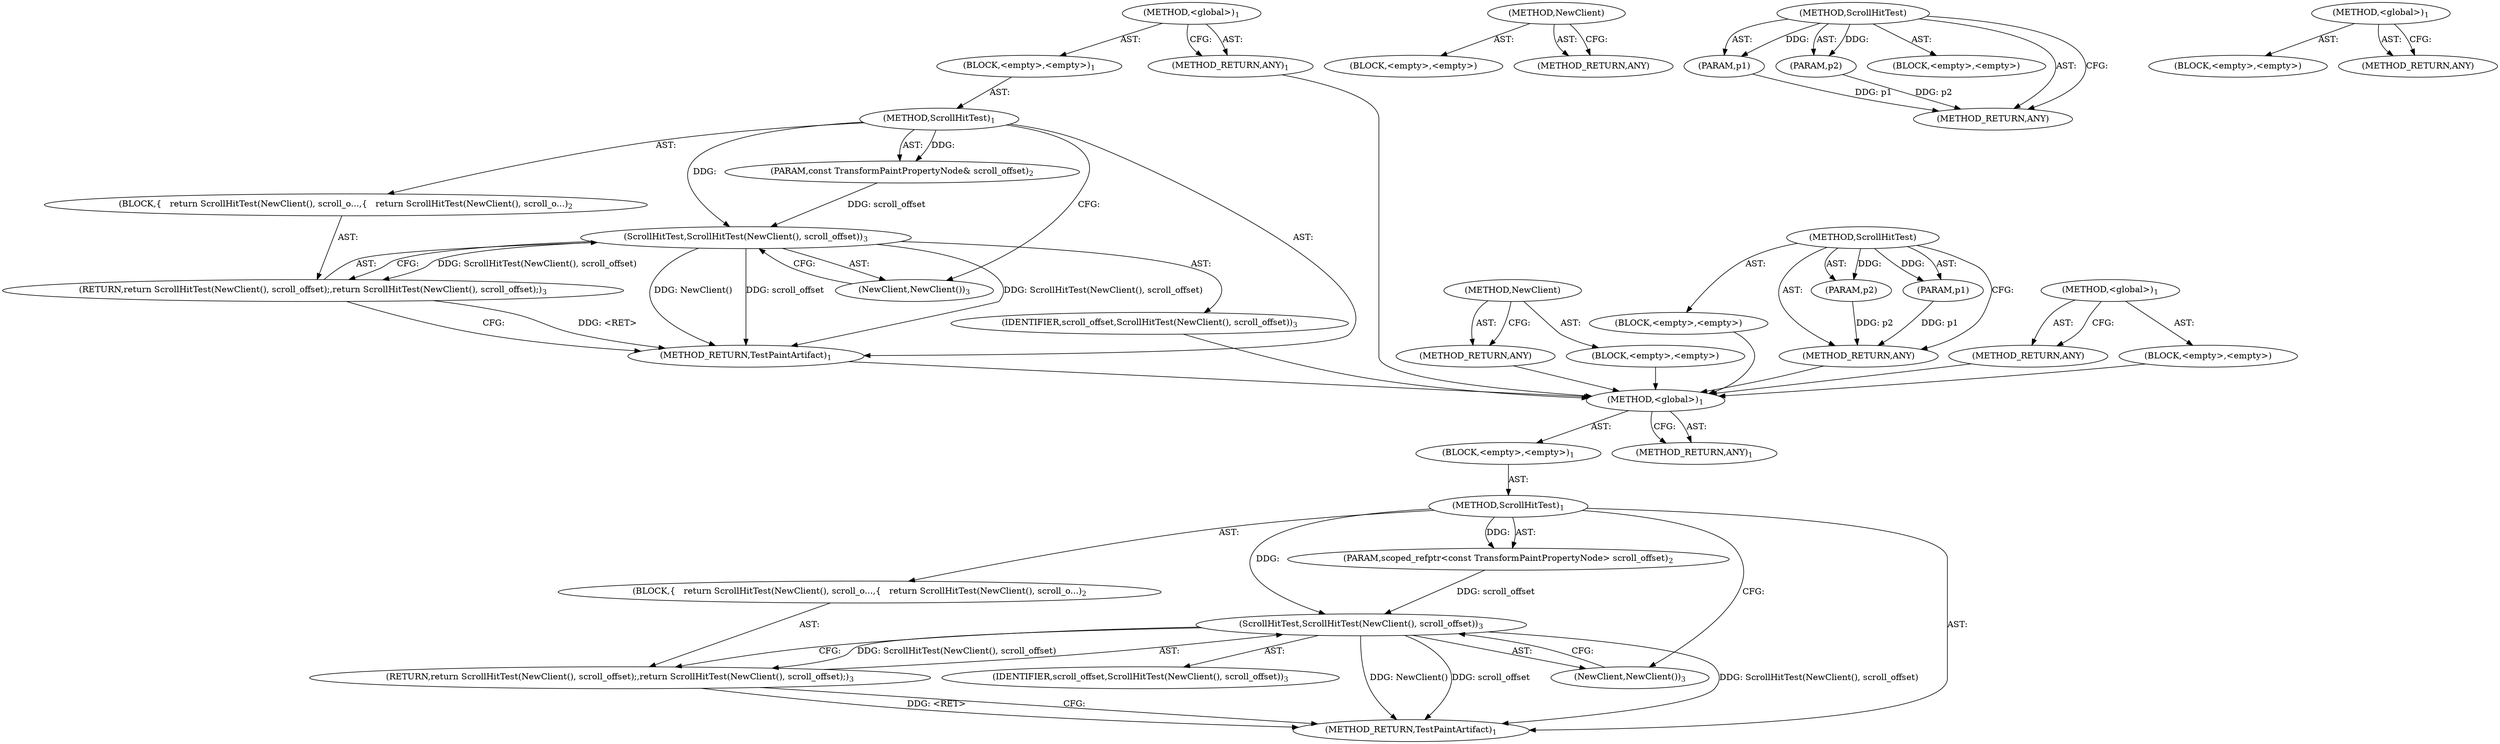 digraph "&lt;global&gt;" {
vulnerable_6 [label=<(METHOD,&lt;global&gt;)<SUB>1</SUB>>];
vulnerable_7 [label=<(BLOCK,&lt;empty&gt;,&lt;empty&gt;)<SUB>1</SUB>>];
vulnerable_8 [label=<(METHOD,ScrollHitTest)<SUB>1</SUB>>];
vulnerable_9 [label=<(PARAM,scoped_refptr&lt;const TransformPaintPropertyNode&gt; scroll_offset)<SUB>2</SUB>>];
vulnerable_10 [label=<(BLOCK,{
   return ScrollHitTest(NewClient(), scroll_o...,{
   return ScrollHitTest(NewClient(), scroll_o...)<SUB>2</SUB>>];
vulnerable_11 [label=<(RETURN,return ScrollHitTest(NewClient(), scroll_offset);,return ScrollHitTest(NewClient(), scroll_offset);)<SUB>3</SUB>>];
vulnerable_12 [label=<(ScrollHitTest,ScrollHitTest(NewClient(), scroll_offset))<SUB>3</SUB>>];
vulnerable_13 [label=<(NewClient,NewClient())<SUB>3</SUB>>];
vulnerable_14 [label=<(IDENTIFIER,scroll_offset,ScrollHitTest(NewClient(), scroll_offset))<SUB>3</SUB>>];
vulnerable_15 [label=<(METHOD_RETURN,TestPaintArtifact)<SUB>1</SUB>>];
vulnerable_17 [label=<(METHOD_RETURN,ANY)<SUB>1</SUB>>];
vulnerable_39 [label=<(METHOD,NewClient)>];
vulnerable_40 [label=<(BLOCK,&lt;empty&gt;,&lt;empty&gt;)>];
vulnerable_41 [label=<(METHOD_RETURN,ANY)>];
vulnerable_34 [label=<(METHOD,ScrollHitTest)>];
vulnerable_35 [label=<(PARAM,p1)>];
vulnerable_36 [label=<(PARAM,p2)>];
vulnerable_37 [label=<(BLOCK,&lt;empty&gt;,&lt;empty&gt;)>];
vulnerable_38 [label=<(METHOD_RETURN,ANY)>];
vulnerable_28 [label=<(METHOD,&lt;global&gt;)<SUB>1</SUB>>];
vulnerable_29 [label=<(BLOCK,&lt;empty&gt;,&lt;empty&gt;)>];
vulnerable_30 [label=<(METHOD_RETURN,ANY)>];
fixed_6 [label=<(METHOD,&lt;global&gt;)<SUB>1</SUB>>];
fixed_7 [label=<(BLOCK,&lt;empty&gt;,&lt;empty&gt;)<SUB>1</SUB>>];
fixed_8 [label=<(METHOD,ScrollHitTest)<SUB>1</SUB>>];
fixed_9 [label=<(PARAM,const TransformPaintPropertyNode&amp; scroll_offset)<SUB>2</SUB>>];
fixed_10 [label=<(BLOCK,{
   return ScrollHitTest(NewClient(), scroll_o...,{
   return ScrollHitTest(NewClient(), scroll_o...)<SUB>2</SUB>>];
fixed_11 [label=<(RETURN,return ScrollHitTest(NewClient(), scroll_offset);,return ScrollHitTest(NewClient(), scroll_offset);)<SUB>3</SUB>>];
fixed_12 [label=<(ScrollHitTest,ScrollHitTest(NewClient(), scroll_offset))<SUB>3</SUB>>];
fixed_13 [label=<(NewClient,NewClient())<SUB>3</SUB>>];
fixed_14 [label=<(IDENTIFIER,scroll_offset,ScrollHitTest(NewClient(), scroll_offset))<SUB>3</SUB>>];
fixed_15 [label=<(METHOD_RETURN,TestPaintArtifact)<SUB>1</SUB>>];
fixed_17 [label=<(METHOD_RETURN,ANY)<SUB>1</SUB>>];
fixed_39 [label=<(METHOD,NewClient)>];
fixed_40 [label=<(BLOCK,&lt;empty&gt;,&lt;empty&gt;)>];
fixed_41 [label=<(METHOD_RETURN,ANY)>];
fixed_34 [label=<(METHOD,ScrollHitTest)>];
fixed_35 [label=<(PARAM,p1)>];
fixed_36 [label=<(PARAM,p2)>];
fixed_37 [label=<(BLOCK,&lt;empty&gt;,&lt;empty&gt;)>];
fixed_38 [label=<(METHOD_RETURN,ANY)>];
fixed_28 [label=<(METHOD,&lt;global&gt;)<SUB>1</SUB>>];
fixed_29 [label=<(BLOCK,&lt;empty&gt;,&lt;empty&gt;)>];
fixed_30 [label=<(METHOD_RETURN,ANY)>];
vulnerable_6 -> vulnerable_7  [key=0, label="AST: "];
vulnerable_6 -> vulnerable_17  [key=0, label="AST: "];
vulnerable_6 -> vulnerable_17  [key=1, label="CFG: "];
vulnerable_7 -> vulnerable_8  [key=0, label="AST: "];
vulnerable_8 -> vulnerable_9  [key=0, label="AST: "];
vulnerable_8 -> vulnerable_9  [key=1, label="DDG: "];
vulnerable_8 -> vulnerable_10  [key=0, label="AST: "];
vulnerable_8 -> vulnerable_15  [key=0, label="AST: "];
vulnerable_8 -> vulnerable_13  [key=0, label="CFG: "];
vulnerable_8 -> vulnerable_12  [key=0, label="DDG: "];
vulnerable_9 -> vulnerable_12  [key=0, label="DDG: scroll_offset"];
vulnerable_10 -> vulnerable_11  [key=0, label="AST: "];
vulnerable_11 -> vulnerable_12  [key=0, label="AST: "];
vulnerable_11 -> vulnerable_15  [key=0, label="CFG: "];
vulnerable_11 -> vulnerable_15  [key=1, label="DDG: &lt;RET&gt;"];
vulnerable_12 -> vulnerable_13  [key=0, label="AST: "];
vulnerable_12 -> vulnerable_14  [key=0, label="AST: "];
vulnerable_12 -> vulnerable_11  [key=0, label="CFG: "];
vulnerable_12 -> vulnerable_11  [key=1, label="DDG: ScrollHitTest(NewClient(), scroll_offset)"];
vulnerable_12 -> vulnerable_15  [key=0, label="DDG: NewClient()"];
vulnerable_12 -> vulnerable_15  [key=1, label="DDG: scroll_offset"];
vulnerable_12 -> vulnerable_15  [key=2, label="DDG: ScrollHitTest(NewClient(), scroll_offset)"];
vulnerable_13 -> vulnerable_12  [key=0, label="CFG: "];
vulnerable_39 -> vulnerable_40  [key=0, label="AST: "];
vulnerable_39 -> vulnerable_41  [key=0, label="AST: "];
vulnerable_39 -> vulnerable_41  [key=1, label="CFG: "];
vulnerable_34 -> vulnerable_35  [key=0, label="AST: "];
vulnerable_34 -> vulnerable_35  [key=1, label="DDG: "];
vulnerable_34 -> vulnerable_37  [key=0, label="AST: "];
vulnerable_34 -> vulnerable_36  [key=0, label="AST: "];
vulnerable_34 -> vulnerable_36  [key=1, label="DDG: "];
vulnerable_34 -> vulnerable_38  [key=0, label="AST: "];
vulnerable_34 -> vulnerable_38  [key=1, label="CFG: "];
vulnerable_35 -> vulnerable_38  [key=0, label="DDG: p1"];
vulnerable_36 -> vulnerable_38  [key=0, label="DDG: p2"];
vulnerable_28 -> vulnerable_29  [key=0, label="AST: "];
vulnerable_28 -> vulnerable_30  [key=0, label="AST: "];
vulnerable_28 -> vulnerable_30  [key=1, label="CFG: "];
fixed_6 -> fixed_7  [key=0, label="AST: "];
fixed_6 -> fixed_17  [key=0, label="AST: "];
fixed_6 -> fixed_17  [key=1, label="CFG: "];
fixed_7 -> fixed_8  [key=0, label="AST: "];
fixed_8 -> fixed_9  [key=0, label="AST: "];
fixed_8 -> fixed_9  [key=1, label="DDG: "];
fixed_8 -> fixed_10  [key=0, label="AST: "];
fixed_8 -> fixed_15  [key=0, label="AST: "];
fixed_8 -> fixed_13  [key=0, label="CFG: "];
fixed_8 -> fixed_12  [key=0, label="DDG: "];
fixed_9 -> fixed_12  [key=0, label="DDG: scroll_offset"];
fixed_10 -> fixed_11  [key=0, label="AST: "];
fixed_11 -> fixed_12  [key=0, label="AST: "];
fixed_11 -> fixed_15  [key=0, label="CFG: "];
fixed_11 -> fixed_15  [key=1, label="DDG: &lt;RET&gt;"];
fixed_12 -> fixed_13  [key=0, label="AST: "];
fixed_12 -> fixed_14  [key=0, label="AST: "];
fixed_12 -> fixed_11  [key=0, label="CFG: "];
fixed_12 -> fixed_11  [key=1, label="DDG: ScrollHitTest(NewClient(), scroll_offset)"];
fixed_12 -> fixed_15  [key=0, label="DDG: NewClient()"];
fixed_12 -> fixed_15  [key=1, label="DDG: scroll_offset"];
fixed_12 -> fixed_15  [key=2, label="DDG: ScrollHitTest(NewClient(), scroll_offset)"];
fixed_13 -> fixed_12  [key=0, label="CFG: "];
fixed_14 -> vulnerable_6  [key=0];
fixed_15 -> vulnerable_6  [key=0];
fixed_17 -> vulnerable_6  [key=0];
fixed_39 -> fixed_40  [key=0, label="AST: "];
fixed_39 -> fixed_41  [key=0, label="AST: "];
fixed_39 -> fixed_41  [key=1, label="CFG: "];
fixed_40 -> vulnerable_6  [key=0];
fixed_41 -> vulnerable_6  [key=0];
fixed_34 -> fixed_35  [key=0, label="AST: "];
fixed_34 -> fixed_35  [key=1, label="DDG: "];
fixed_34 -> fixed_37  [key=0, label="AST: "];
fixed_34 -> fixed_36  [key=0, label="AST: "];
fixed_34 -> fixed_36  [key=1, label="DDG: "];
fixed_34 -> fixed_38  [key=0, label="AST: "];
fixed_34 -> fixed_38  [key=1, label="CFG: "];
fixed_35 -> fixed_38  [key=0, label="DDG: p1"];
fixed_36 -> fixed_38  [key=0, label="DDG: p2"];
fixed_37 -> vulnerable_6  [key=0];
fixed_38 -> vulnerable_6  [key=0];
fixed_28 -> fixed_29  [key=0, label="AST: "];
fixed_28 -> fixed_30  [key=0, label="AST: "];
fixed_28 -> fixed_30  [key=1, label="CFG: "];
fixed_29 -> vulnerable_6  [key=0];
fixed_30 -> vulnerable_6  [key=0];
}
